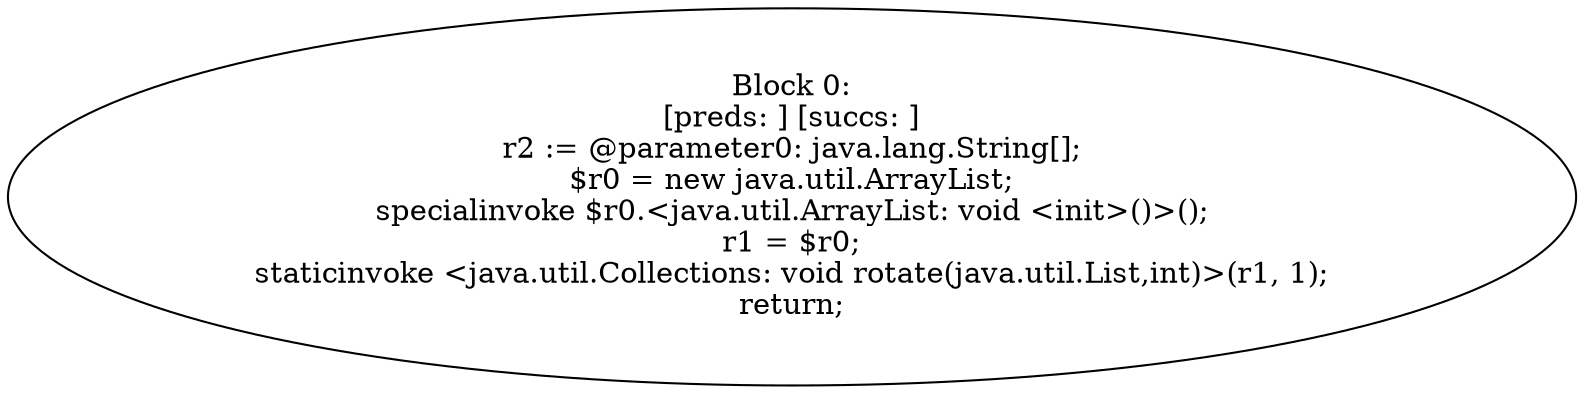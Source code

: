 digraph "unitGraph" {
    "Block 0:
[preds: ] [succs: ]
r2 := @parameter0: java.lang.String[];
$r0 = new java.util.ArrayList;
specialinvoke $r0.<java.util.ArrayList: void <init>()>();
r1 = $r0;
staticinvoke <java.util.Collections: void rotate(java.util.List,int)>(r1, 1);
return;
"
}
